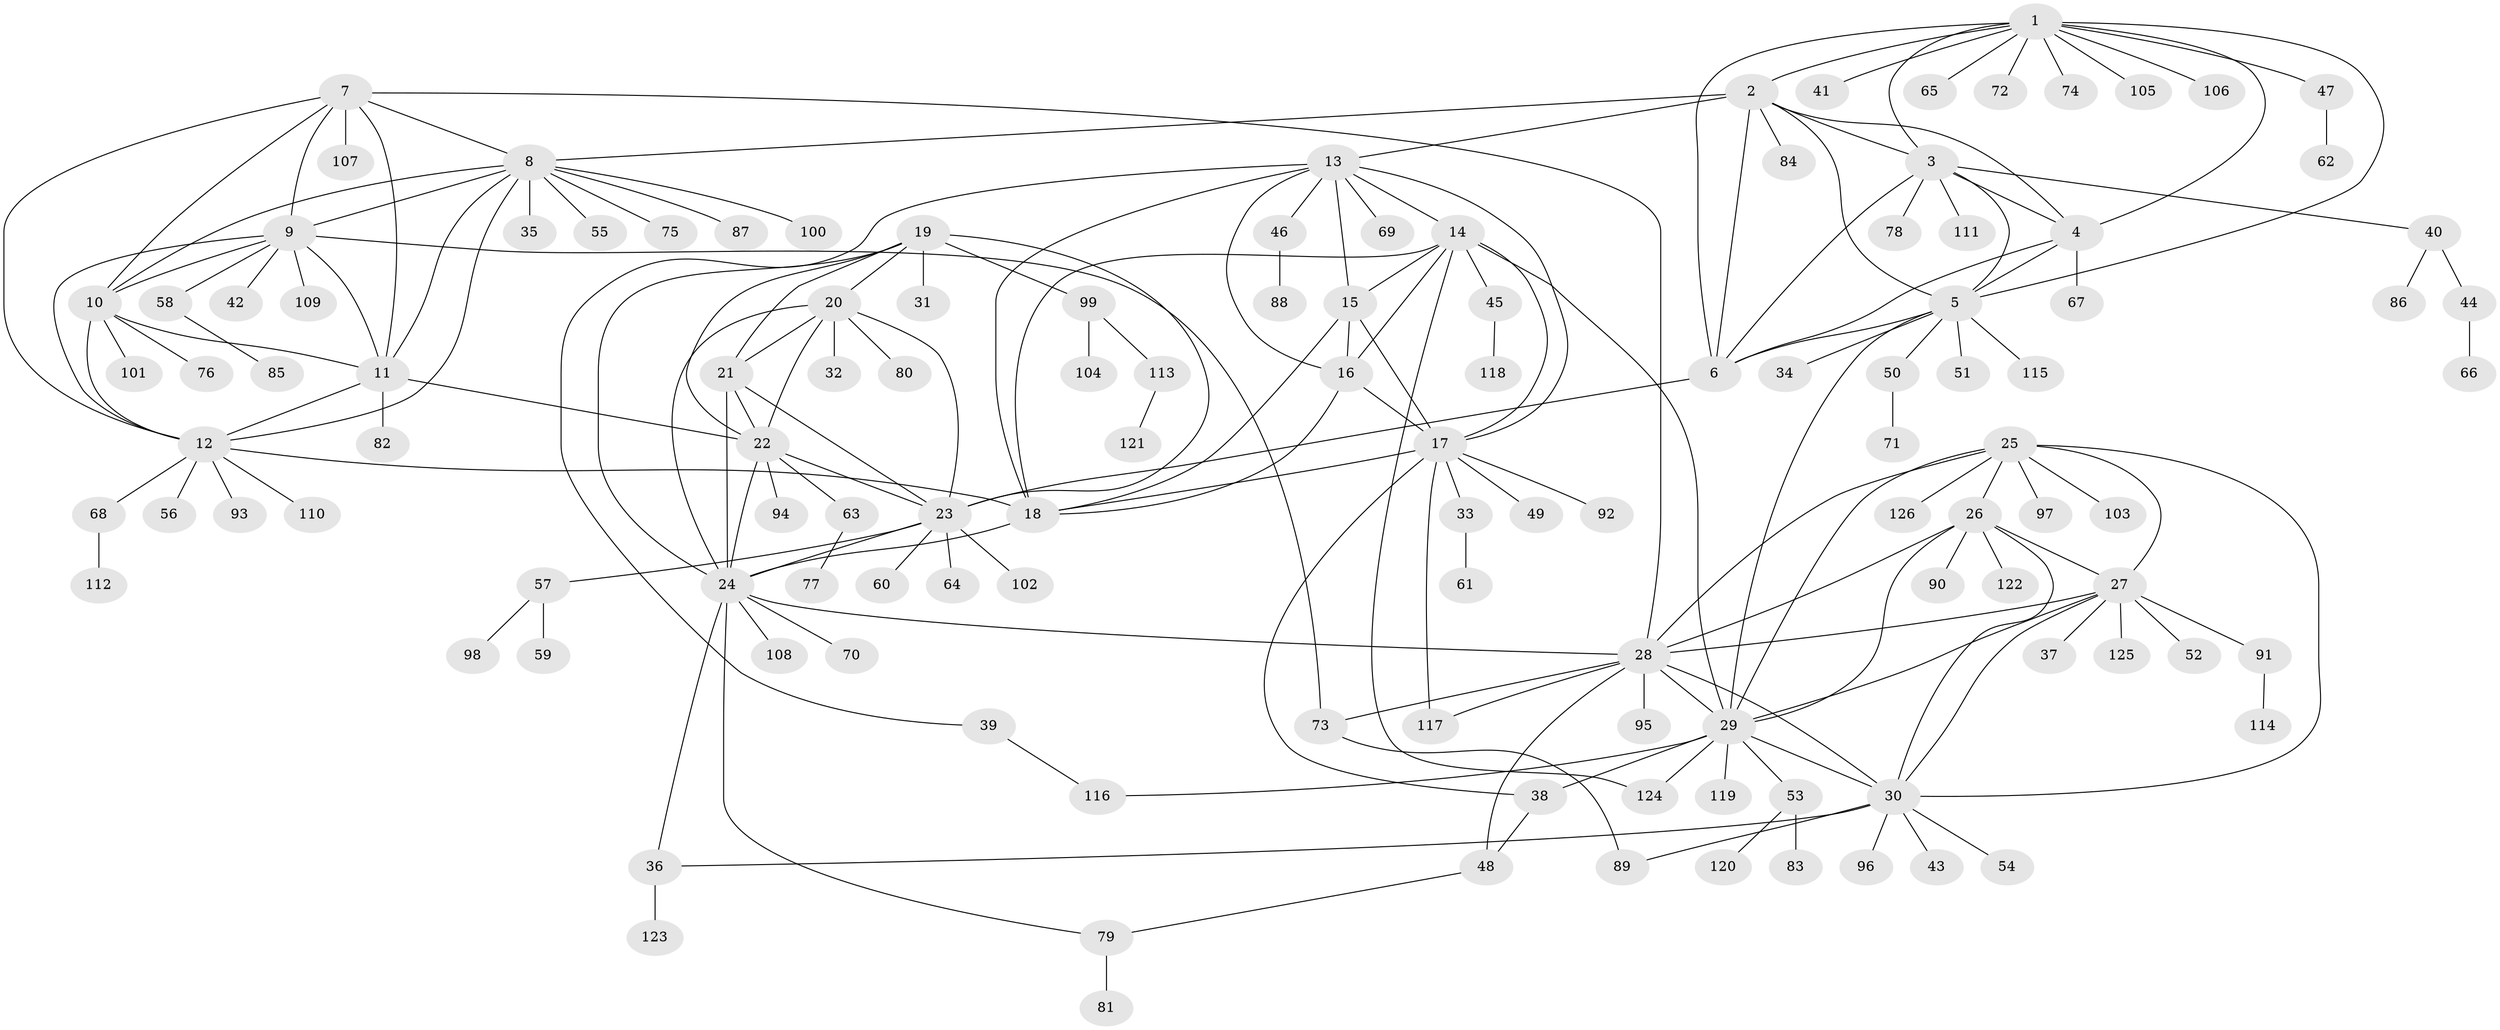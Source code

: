 // coarse degree distribution, {6: 0.0784313725490196, 7: 0.11764705882352941, 5: 0.09803921568627451, 9: 0.0392156862745098, 3: 0.0784313725490196, 11: 0.0392156862745098, 10: 0.0196078431372549, 1: 0.3333333333333333, 2: 0.17647058823529413, 4: 0.0196078431372549}
// Generated by graph-tools (version 1.1) at 2025/52/03/04/25 22:52:32]
// undirected, 126 vertices, 190 edges
graph export_dot {
  node [color=gray90,style=filled];
  1;
  2;
  3;
  4;
  5;
  6;
  7;
  8;
  9;
  10;
  11;
  12;
  13;
  14;
  15;
  16;
  17;
  18;
  19;
  20;
  21;
  22;
  23;
  24;
  25;
  26;
  27;
  28;
  29;
  30;
  31;
  32;
  33;
  34;
  35;
  36;
  37;
  38;
  39;
  40;
  41;
  42;
  43;
  44;
  45;
  46;
  47;
  48;
  49;
  50;
  51;
  52;
  53;
  54;
  55;
  56;
  57;
  58;
  59;
  60;
  61;
  62;
  63;
  64;
  65;
  66;
  67;
  68;
  69;
  70;
  71;
  72;
  73;
  74;
  75;
  76;
  77;
  78;
  79;
  80;
  81;
  82;
  83;
  84;
  85;
  86;
  87;
  88;
  89;
  90;
  91;
  92;
  93;
  94;
  95;
  96;
  97;
  98;
  99;
  100;
  101;
  102;
  103;
  104;
  105;
  106;
  107;
  108;
  109;
  110;
  111;
  112;
  113;
  114;
  115;
  116;
  117;
  118;
  119;
  120;
  121;
  122;
  123;
  124;
  125;
  126;
  1 -- 2;
  1 -- 3;
  1 -- 4;
  1 -- 5;
  1 -- 6;
  1 -- 41;
  1 -- 47;
  1 -- 65;
  1 -- 72;
  1 -- 74;
  1 -- 105;
  1 -- 106;
  2 -- 3;
  2 -- 4;
  2 -- 5;
  2 -- 6;
  2 -- 8;
  2 -- 13;
  2 -- 84;
  3 -- 4;
  3 -- 5;
  3 -- 6;
  3 -- 40;
  3 -- 78;
  3 -- 111;
  4 -- 5;
  4 -- 6;
  4 -- 67;
  5 -- 6;
  5 -- 29;
  5 -- 34;
  5 -- 50;
  5 -- 51;
  5 -- 115;
  6 -- 23;
  7 -- 8;
  7 -- 9;
  7 -- 10;
  7 -- 11;
  7 -- 12;
  7 -- 28;
  7 -- 107;
  8 -- 9;
  8 -- 10;
  8 -- 11;
  8 -- 12;
  8 -- 35;
  8 -- 55;
  8 -- 75;
  8 -- 87;
  8 -- 100;
  9 -- 10;
  9 -- 11;
  9 -- 12;
  9 -- 42;
  9 -- 58;
  9 -- 73;
  9 -- 109;
  10 -- 11;
  10 -- 12;
  10 -- 76;
  10 -- 101;
  11 -- 12;
  11 -- 22;
  11 -- 82;
  12 -- 18;
  12 -- 56;
  12 -- 68;
  12 -- 93;
  12 -- 110;
  13 -- 14;
  13 -- 15;
  13 -- 16;
  13 -- 17;
  13 -- 18;
  13 -- 39;
  13 -- 46;
  13 -- 69;
  14 -- 15;
  14 -- 16;
  14 -- 17;
  14 -- 18;
  14 -- 29;
  14 -- 45;
  14 -- 124;
  15 -- 16;
  15 -- 17;
  15 -- 18;
  16 -- 17;
  16 -- 18;
  17 -- 18;
  17 -- 33;
  17 -- 38;
  17 -- 49;
  17 -- 92;
  17 -- 117;
  18 -- 24;
  19 -- 20;
  19 -- 21;
  19 -- 22;
  19 -- 23;
  19 -- 24;
  19 -- 31;
  19 -- 99;
  20 -- 21;
  20 -- 22;
  20 -- 23;
  20 -- 24;
  20 -- 32;
  20 -- 80;
  21 -- 22;
  21 -- 23;
  21 -- 24;
  22 -- 23;
  22 -- 24;
  22 -- 63;
  22 -- 94;
  23 -- 24;
  23 -- 57;
  23 -- 60;
  23 -- 64;
  23 -- 102;
  24 -- 28;
  24 -- 36;
  24 -- 70;
  24 -- 79;
  24 -- 108;
  25 -- 26;
  25 -- 27;
  25 -- 28;
  25 -- 29;
  25 -- 30;
  25 -- 97;
  25 -- 103;
  25 -- 126;
  26 -- 27;
  26 -- 28;
  26 -- 29;
  26 -- 30;
  26 -- 90;
  26 -- 122;
  27 -- 28;
  27 -- 29;
  27 -- 30;
  27 -- 37;
  27 -- 52;
  27 -- 91;
  27 -- 125;
  28 -- 29;
  28 -- 30;
  28 -- 48;
  28 -- 73;
  28 -- 95;
  28 -- 117;
  29 -- 30;
  29 -- 38;
  29 -- 53;
  29 -- 116;
  29 -- 119;
  29 -- 124;
  30 -- 36;
  30 -- 43;
  30 -- 54;
  30 -- 89;
  30 -- 96;
  33 -- 61;
  36 -- 123;
  38 -- 48;
  39 -- 116;
  40 -- 44;
  40 -- 86;
  44 -- 66;
  45 -- 118;
  46 -- 88;
  47 -- 62;
  48 -- 79;
  50 -- 71;
  53 -- 83;
  53 -- 120;
  57 -- 59;
  57 -- 98;
  58 -- 85;
  63 -- 77;
  68 -- 112;
  73 -- 89;
  79 -- 81;
  91 -- 114;
  99 -- 104;
  99 -- 113;
  113 -- 121;
}
